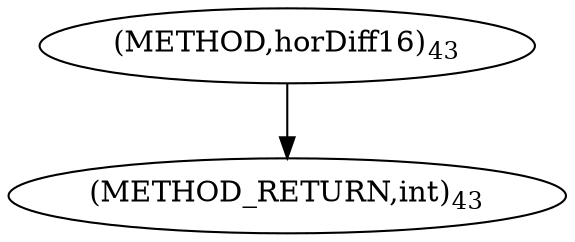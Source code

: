 digraph "horDiff16" {  
"35662" [label = <(METHOD,horDiff16)<SUB>43</SUB>> ]
"35666" [label = <(METHOD_RETURN,int)<SUB>43</SUB>> ]
  "35662" -> "35666" 
}
